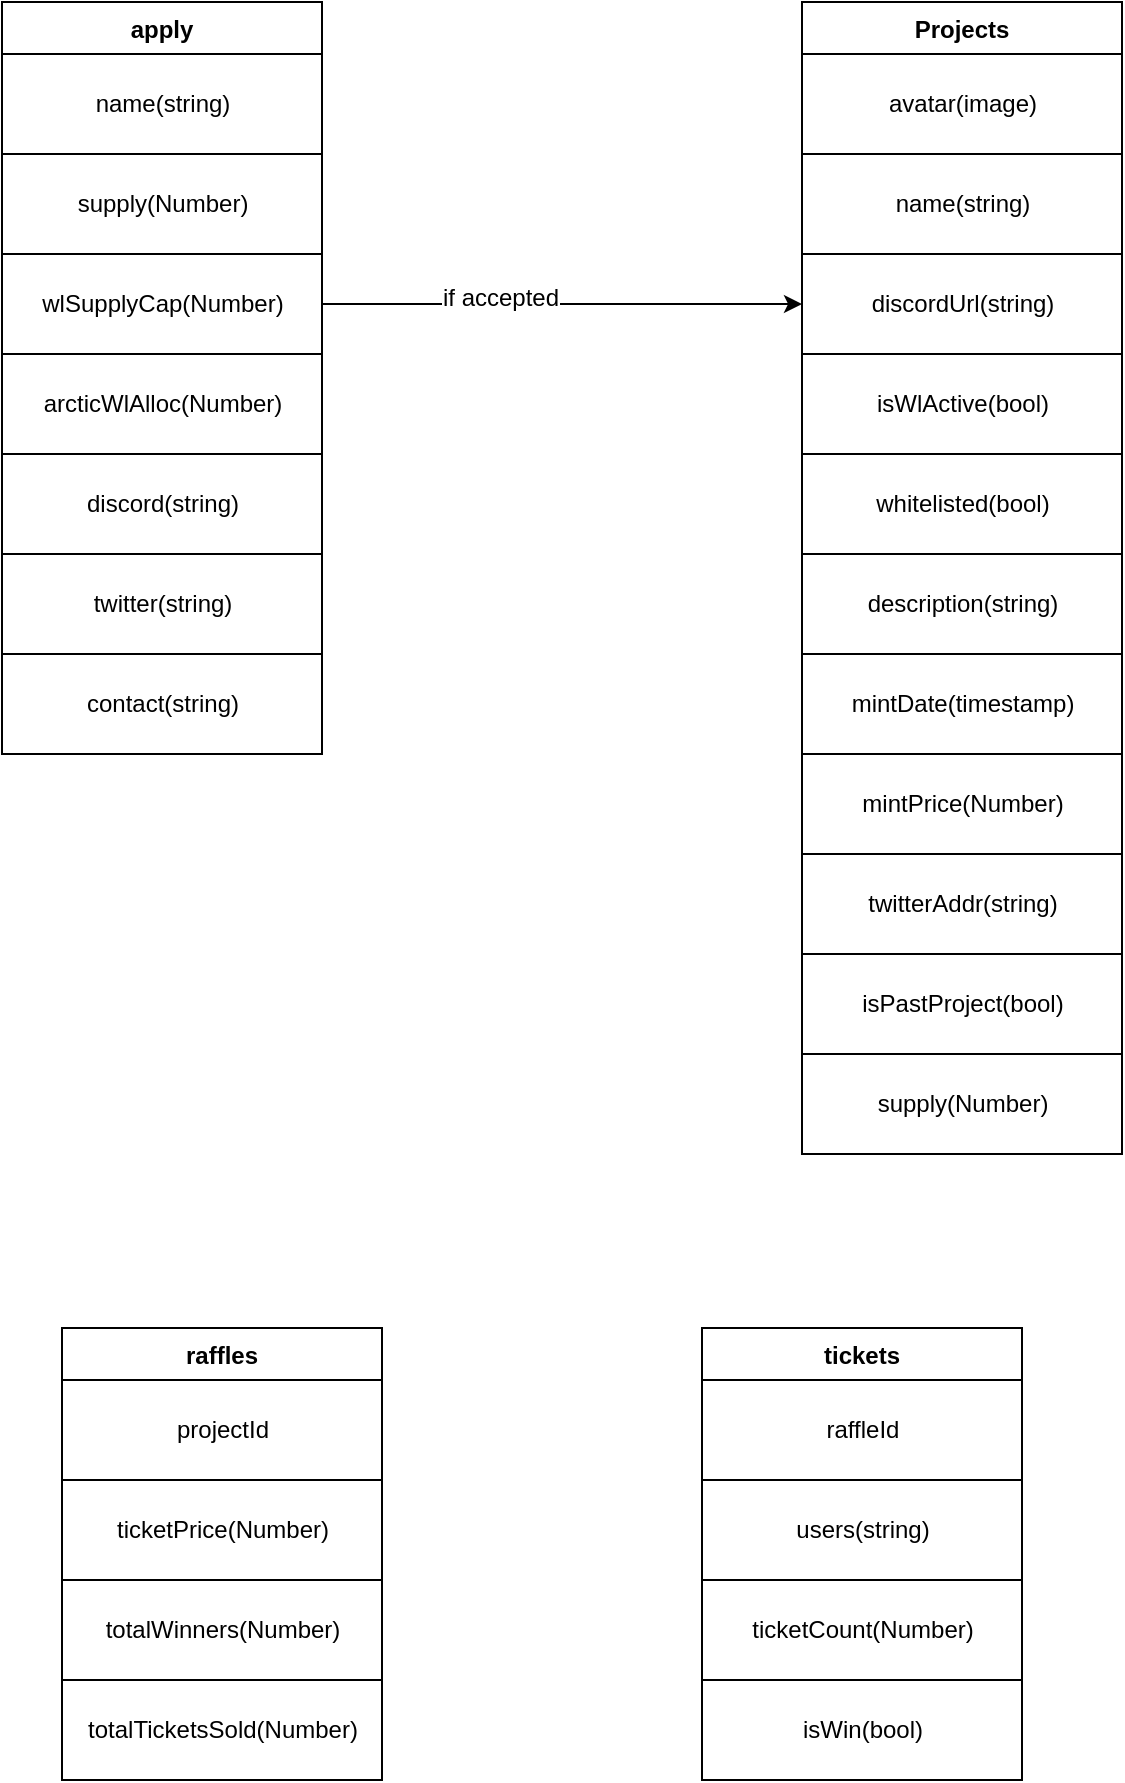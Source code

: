 <mxfile version="16.6.7" type="github">
  <diagram id="C5RBs43oDa-KdzZeNtuy" name="Page-1">
    <mxGraphModel dx="1021" dy="520" grid="1" gridSize="10" guides="1" tooltips="1" connect="1" arrows="1" fold="1" page="1" pageScale="1" pageWidth="827" pageHeight="1169" math="0" shadow="0">
      <root>
        <mxCell id="WIyWlLk6GJQsqaUBKTNV-0" />
        <mxCell id="WIyWlLk6GJQsqaUBKTNV-1" parent="WIyWlLk6GJQsqaUBKTNV-0" />
        <mxCell id="FB0rreuAvH04sxjExTAU-18" value="Projects" style="swimlane;fontStyle=1;align=center;verticalAlign=top;childLayout=stackLayout;horizontal=1;startSize=26;horizontalStack=0;resizeParent=1;resizeParentMax=0;resizeLast=0;collapsible=1;marginBottom=0;rounded=0;shadow=0;fontFamily=Helvetica;fontSize=12;fontColor=default;fillColor=none;gradientColor=none;html=0;" vertex="1" parent="WIyWlLk6GJQsqaUBKTNV-1">
          <mxGeometry x="500" y="130" width="160" height="76" as="geometry" />
        </mxCell>
        <mxCell id="FB0rreuAvH04sxjExTAU-26" value="avatar(image)&lt;br&gt;" style="html=1;rounded=0;shadow=0;fontFamily=Helvetica;fontSize=12;fontColor=default;fillColor=none;gradientColor=none;" vertex="1" parent="FB0rreuAvH04sxjExTAU-18">
          <mxGeometry y="26" width="160" height="50" as="geometry" />
        </mxCell>
        <mxCell id="FB0rreuAvH04sxjExTAU-27" value="name(string)" style="html=1;rounded=0;shadow=0;fontFamily=Helvetica;fontSize=12;fontColor=default;fillColor=none;gradientColor=none;" vertex="1" parent="WIyWlLk6GJQsqaUBKTNV-1">
          <mxGeometry x="500" y="206" width="160" height="50" as="geometry" />
        </mxCell>
        <mxCell id="FB0rreuAvH04sxjExTAU-28" value="discordUrl(string)" style="html=1;rounded=0;shadow=0;fontFamily=Helvetica;fontSize=12;fontColor=default;fillColor=none;gradientColor=none;" vertex="1" parent="WIyWlLk6GJQsqaUBKTNV-1">
          <mxGeometry x="500" y="256" width="160" height="50" as="geometry" />
        </mxCell>
        <mxCell id="FB0rreuAvH04sxjExTAU-29" value="whitelisted(bool)" style="html=1;rounded=0;shadow=0;fontFamily=Helvetica;fontSize=12;fontColor=default;fillColor=none;gradientColor=none;" vertex="1" parent="WIyWlLk6GJQsqaUBKTNV-1">
          <mxGeometry x="500" y="356" width="160" height="50" as="geometry" />
        </mxCell>
        <mxCell id="FB0rreuAvH04sxjExTAU-30" value="isWlActive(bool)" style="html=1;rounded=0;shadow=0;fontFamily=Helvetica;fontSize=12;fontColor=default;fillColor=none;gradientColor=none;" vertex="1" parent="WIyWlLk6GJQsqaUBKTNV-1">
          <mxGeometry x="500" y="306" width="160" height="50" as="geometry" />
        </mxCell>
        <mxCell id="FB0rreuAvH04sxjExTAU-32" value="description(string)" style="html=1;rounded=0;shadow=0;fontFamily=Helvetica;fontSize=12;fontColor=default;fillColor=none;gradientColor=none;" vertex="1" parent="WIyWlLk6GJQsqaUBKTNV-1">
          <mxGeometry x="500" y="406" width="160" height="50" as="geometry" />
        </mxCell>
        <mxCell id="FB0rreuAvH04sxjExTAU-33" value="mintDate(timestamp)" style="html=1;rounded=0;shadow=0;fontFamily=Helvetica;fontSize=12;fontColor=default;fillColor=none;gradientColor=none;" vertex="1" parent="WIyWlLk6GJQsqaUBKTNV-1">
          <mxGeometry x="500" y="456" width="160" height="50" as="geometry" />
        </mxCell>
        <mxCell id="FB0rreuAvH04sxjExTAU-34" value="isPastProject(bool)" style="html=1;rounded=0;shadow=0;fontFamily=Helvetica;fontSize=12;fontColor=default;fillColor=none;gradientColor=none;" vertex="1" parent="WIyWlLk6GJQsqaUBKTNV-1">
          <mxGeometry x="500" y="606" width="160" height="50" as="geometry" />
        </mxCell>
        <mxCell id="FB0rreuAvH04sxjExTAU-35" value="twitterAddr(string)" style="html=1;rounded=0;shadow=0;fontFamily=Helvetica;fontSize=12;fontColor=default;fillColor=none;gradientColor=none;" vertex="1" parent="WIyWlLk6GJQsqaUBKTNV-1">
          <mxGeometry x="500" y="556" width="160" height="50" as="geometry" />
        </mxCell>
        <mxCell id="FB0rreuAvH04sxjExTAU-36" value="mintPrice(Number)" style="html=1;rounded=0;shadow=0;fontFamily=Helvetica;fontSize=12;fontColor=default;fillColor=none;gradientColor=none;" vertex="1" parent="WIyWlLk6GJQsqaUBKTNV-1">
          <mxGeometry x="500" y="506" width="160" height="50" as="geometry" />
        </mxCell>
        <mxCell id="FB0rreuAvH04sxjExTAU-37" value="supply(Number)" style="html=1;rounded=0;shadow=0;fontFamily=Helvetica;fontSize=12;fontColor=default;fillColor=none;gradientColor=none;" vertex="1" parent="WIyWlLk6GJQsqaUBKTNV-1">
          <mxGeometry x="500" y="656" width="160" height="50" as="geometry" />
        </mxCell>
        <mxCell id="FB0rreuAvH04sxjExTAU-38" value="apply" style="swimlane;fontStyle=1;align=center;verticalAlign=top;childLayout=stackLayout;horizontal=1;startSize=26;horizontalStack=0;resizeParent=1;resizeParentMax=0;resizeLast=0;collapsible=1;marginBottom=0;rounded=0;shadow=0;fontFamily=Helvetica;fontSize=12;fontColor=default;fillColor=none;gradientColor=none;html=0;" vertex="1" parent="WIyWlLk6GJQsqaUBKTNV-1">
          <mxGeometry x="100" y="130" width="160" height="76" as="geometry" />
        </mxCell>
        <mxCell id="FB0rreuAvH04sxjExTAU-39" value="name(string)&lt;br&gt;" style="html=1;rounded=0;shadow=0;fontFamily=Helvetica;fontSize=12;fontColor=default;fillColor=none;gradientColor=none;" vertex="1" parent="FB0rreuAvH04sxjExTAU-38">
          <mxGeometry y="26" width="160" height="50" as="geometry" />
        </mxCell>
        <mxCell id="FB0rreuAvH04sxjExTAU-40" value="supply(Number)" style="html=1;rounded=0;shadow=0;fontFamily=Helvetica;fontSize=12;fontColor=default;fillColor=none;gradientColor=none;" vertex="1" parent="WIyWlLk6GJQsqaUBKTNV-1">
          <mxGeometry x="100" y="206" width="160" height="50" as="geometry" />
        </mxCell>
        <mxCell id="FB0rreuAvH04sxjExTAU-59" style="edgeStyle=orthogonalEdgeStyle;rounded=0;orthogonalLoop=1;jettySize=auto;html=1;entryX=0;entryY=0.5;entryDx=0;entryDy=0;fontFamily=Helvetica;fontSize=12;fontColor=default;" edge="1" parent="WIyWlLk6GJQsqaUBKTNV-1" source="FB0rreuAvH04sxjExTAU-41" target="FB0rreuAvH04sxjExTAU-28">
          <mxGeometry relative="1" as="geometry" />
        </mxCell>
        <mxCell id="FB0rreuAvH04sxjExTAU-60" value="if accepted&lt;br&gt;" style="edgeLabel;html=1;align=center;verticalAlign=middle;resizable=0;points=[];fontSize=12;fontFamily=Helvetica;fontColor=default;" vertex="1" connectable="0" parent="FB0rreuAvH04sxjExTAU-59">
          <mxGeometry x="-0.263" y="3" relative="1" as="geometry">
            <mxPoint as="offset" />
          </mxGeometry>
        </mxCell>
        <mxCell id="FB0rreuAvH04sxjExTAU-41" value="wlSupplyCap(Number)" style="html=1;rounded=0;shadow=0;fontFamily=Helvetica;fontSize=12;fontColor=default;fillColor=none;gradientColor=none;" vertex="1" parent="WIyWlLk6GJQsqaUBKTNV-1">
          <mxGeometry x="100" y="256" width="160" height="50" as="geometry" />
        </mxCell>
        <mxCell id="FB0rreuAvH04sxjExTAU-42" value="discord(string)" style="html=1;rounded=0;shadow=0;fontFamily=Helvetica;fontSize=12;fontColor=default;fillColor=none;gradientColor=none;" vertex="1" parent="WIyWlLk6GJQsqaUBKTNV-1">
          <mxGeometry x="100" y="356" width="160" height="50" as="geometry" />
        </mxCell>
        <mxCell id="FB0rreuAvH04sxjExTAU-43" value="arcticWlAlloc(Number)" style="html=1;rounded=0;shadow=0;fontFamily=Helvetica;fontSize=12;fontColor=default;fillColor=none;gradientColor=none;" vertex="1" parent="WIyWlLk6GJQsqaUBKTNV-1">
          <mxGeometry x="100" y="306" width="160" height="50" as="geometry" />
        </mxCell>
        <mxCell id="FB0rreuAvH04sxjExTAU-44" value="twitter(string)" style="html=1;rounded=0;shadow=0;fontFamily=Helvetica;fontSize=12;fontColor=default;fillColor=none;gradientColor=none;" vertex="1" parent="WIyWlLk6GJQsqaUBKTNV-1">
          <mxGeometry x="100" y="406" width="160" height="50" as="geometry" />
        </mxCell>
        <mxCell id="FB0rreuAvH04sxjExTAU-45" value="contact(string)" style="html=1;rounded=0;shadow=0;fontFamily=Helvetica;fontSize=12;fontColor=default;fillColor=none;gradientColor=none;" vertex="1" parent="WIyWlLk6GJQsqaUBKTNV-1">
          <mxGeometry x="100" y="456" width="160" height="50" as="geometry" />
        </mxCell>
        <mxCell id="FB0rreuAvH04sxjExTAU-50" value="raffles" style="swimlane;fontStyle=1;align=center;verticalAlign=top;childLayout=stackLayout;horizontal=1;startSize=26;horizontalStack=0;resizeParent=1;resizeParentMax=0;resizeLast=0;collapsible=1;marginBottom=0;rounded=0;shadow=0;fontFamily=Helvetica;fontSize=12;fontColor=default;fillColor=none;gradientColor=none;html=0;" vertex="1" parent="WIyWlLk6GJQsqaUBKTNV-1">
          <mxGeometry x="130" y="793" width="160" height="76" as="geometry" />
        </mxCell>
        <mxCell id="FB0rreuAvH04sxjExTAU-51" value="projectId" style="html=1;rounded=0;shadow=0;fontFamily=Helvetica;fontSize=12;fontColor=default;fillColor=none;gradientColor=none;" vertex="1" parent="FB0rreuAvH04sxjExTAU-50">
          <mxGeometry y="26" width="160" height="50" as="geometry" />
        </mxCell>
        <mxCell id="FB0rreuAvH04sxjExTAU-52" value="ticketPrice(Number)" style="html=1;rounded=0;shadow=0;fontFamily=Helvetica;fontSize=12;fontColor=default;fillColor=none;gradientColor=none;" vertex="1" parent="WIyWlLk6GJQsqaUBKTNV-1">
          <mxGeometry x="130" y="869" width="160" height="50" as="geometry" />
        </mxCell>
        <mxCell id="FB0rreuAvH04sxjExTAU-61" value="totalTicketsSold(Number)" style="html=1;rounded=0;shadow=0;fontFamily=Helvetica;fontSize=12;fontColor=default;fillColor=none;gradientColor=none;" vertex="1" parent="WIyWlLk6GJQsqaUBKTNV-1">
          <mxGeometry x="130" y="969" width="160" height="50" as="geometry" />
        </mxCell>
        <mxCell id="FB0rreuAvH04sxjExTAU-62" value="totalWinners(Number)" style="html=1;rounded=0;shadow=0;fontFamily=Helvetica;fontSize=12;fontColor=default;fillColor=none;gradientColor=none;" vertex="1" parent="WIyWlLk6GJQsqaUBKTNV-1">
          <mxGeometry x="130" y="919" width="160" height="50" as="geometry" />
        </mxCell>
        <mxCell id="FB0rreuAvH04sxjExTAU-63" value="tickets" style="swimlane;fontStyle=1;align=center;verticalAlign=top;childLayout=stackLayout;horizontal=1;startSize=26;horizontalStack=0;resizeParent=1;resizeParentMax=0;resizeLast=0;collapsible=1;marginBottom=0;rounded=0;shadow=0;fontFamily=Helvetica;fontSize=12;fontColor=default;fillColor=none;gradientColor=none;html=0;" vertex="1" parent="WIyWlLk6GJQsqaUBKTNV-1">
          <mxGeometry x="450" y="793" width="160" height="76" as="geometry" />
        </mxCell>
        <mxCell id="FB0rreuAvH04sxjExTAU-64" value="raffleId" style="html=1;rounded=0;shadow=0;fontFamily=Helvetica;fontSize=12;fontColor=default;fillColor=none;gradientColor=none;" vertex="1" parent="FB0rreuAvH04sxjExTAU-63">
          <mxGeometry y="26" width="160" height="50" as="geometry" />
        </mxCell>
        <mxCell id="FB0rreuAvH04sxjExTAU-65" value="users(string)" style="html=1;rounded=0;shadow=0;fontFamily=Helvetica;fontSize=12;fontColor=default;fillColor=none;gradientColor=none;" vertex="1" parent="WIyWlLk6GJQsqaUBKTNV-1">
          <mxGeometry x="450" y="869" width="160" height="50" as="geometry" />
        </mxCell>
        <mxCell id="FB0rreuAvH04sxjExTAU-66" value="isWin(bool)" style="html=1;rounded=0;shadow=0;fontFamily=Helvetica;fontSize=12;fontColor=default;fillColor=none;gradientColor=none;" vertex="1" parent="WIyWlLk6GJQsqaUBKTNV-1">
          <mxGeometry x="450" y="969" width="160" height="50" as="geometry" />
        </mxCell>
        <mxCell id="FB0rreuAvH04sxjExTAU-67" value="ticketCount(Number)" style="html=1;rounded=0;shadow=0;fontFamily=Helvetica;fontSize=12;fontColor=default;fillColor=none;gradientColor=none;" vertex="1" parent="WIyWlLk6GJQsqaUBKTNV-1">
          <mxGeometry x="450" y="919" width="160" height="50" as="geometry" />
        </mxCell>
      </root>
    </mxGraphModel>
  </diagram>
</mxfile>
